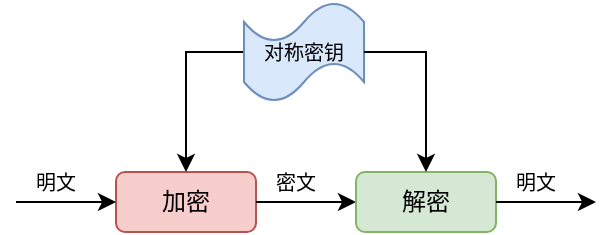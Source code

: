 <mxfile version="12.1.0" type="device" pages="1"><diagram id="nKKMQ6atGZk0Sd0ou4OV" name="第 1 页"><mxGraphModel dx="739" dy="422" grid="1" gridSize="10" guides="1" tooltips="1" connect="1" arrows="1" fold="1" page="1" pageScale="1" pageWidth="827" pageHeight="1169" math="0" shadow="0"><root><mxCell id="0"/><mxCell id="1" parent="0"/><mxCell id="OzzcnkuYsWuhJuB76VY--1" value="加密" style="rounded=1;whiteSpace=wrap;html=1;fillColor=#f8cecc;strokeColor=#b85450;" vertex="1" parent="1"><mxGeometry x="100" y="97" width="70" height="30" as="geometry"/></mxCell><mxCell id="OzzcnkuYsWuhJuB76VY--2" value="" style="endArrow=classic;html=1;entryX=0;entryY=0.5;entryDx=0;entryDy=0;" edge="1" parent="1" target="OzzcnkuYsWuhJuB76VY--1"><mxGeometry width="50" height="50" relative="1" as="geometry"><mxPoint x="50" y="112" as="sourcePoint"/><mxPoint x="150" y="147" as="targetPoint"/></mxGeometry></mxCell><mxCell id="OzzcnkuYsWuhJuB76VY--3" value="明文" style="text;html=1;strokeColor=none;fillColor=none;align=center;verticalAlign=middle;whiteSpace=wrap;rounded=0;fontSize=10;" vertex="1" parent="1"><mxGeometry x="50" y="92" width="40" height="20" as="geometry"/></mxCell><mxCell id="OzzcnkuYsWuhJuB76VY--5" value="" style="endArrow=classic;html=1;entryX=0;entryY=0.5;entryDx=0;entryDy=0;" edge="1" parent="1"><mxGeometry width="50" height="50" relative="1" as="geometry"><mxPoint x="170" y="112" as="sourcePoint"/><mxPoint x="220" y="112" as="targetPoint"/></mxGeometry></mxCell><mxCell id="OzzcnkuYsWuhJuB76VY--6" value="密文" style="text;html=1;strokeColor=none;fillColor=none;align=center;verticalAlign=middle;whiteSpace=wrap;rounded=0;fontSize=10;" vertex="1" parent="1"><mxGeometry x="170" y="92" width="40" height="20" as="geometry"/></mxCell><mxCell id="OzzcnkuYsWuhJuB76VY--7" value="解密" style="rounded=1;whiteSpace=wrap;html=1;fillColor=#d5e8d4;strokeColor=#82b366;" vertex="1" parent="1"><mxGeometry x="220" y="97" width="70" height="30" as="geometry"/></mxCell><mxCell id="OzzcnkuYsWuhJuB76VY--8" value="" style="endArrow=classic;html=1;entryX=0;entryY=0.5;entryDx=0;entryDy=0;" edge="1" parent="1"><mxGeometry width="50" height="50" relative="1" as="geometry"><mxPoint x="290" y="112" as="sourcePoint"/><mxPoint x="340" y="112" as="targetPoint"/></mxGeometry></mxCell><mxCell id="OzzcnkuYsWuhJuB76VY--9" value="明文" style="text;html=1;strokeColor=none;fillColor=none;align=center;verticalAlign=middle;whiteSpace=wrap;rounded=0;fontSize=10;" vertex="1" parent="1"><mxGeometry x="290" y="92" width="40" height="20" as="geometry"/></mxCell><mxCell id="OzzcnkuYsWuhJuB76VY--14" style="edgeStyle=orthogonalEdgeStyle;rounded=0;orthogonalLoop=1;jettySize=auto;html=1;exitX=0;exitY=0.5;exitDx=0;exitDy=0;exitPerimeter=0;entryX=0.5;entryY=0;entryDx=0;entryDy=0;" edge="1" parent="1" source="OzzcnkuYsWuhJuB76VY--12" target="OzzcnkuYsWuhJuB76VY--1"><mxGeometry relative="1" as="geometry"/></mxCell><mxCell id="OzzcnkuYsWuhJuB76VY--12" value="" style="shape=tape;whiteSpace=wrap;html=1;fillColor=#dae8fc;strokeColor=#6c8ebf;" vertex="1" parent="1"><mxGeometry x="164" y="12" width="60" height="50" as="geometry"/></mxCell><mxCell id="OzzcnkuYsWuhJuB76VY--15" style="edgeStyle=orthogonalEdgeStyle;rounded=0;orthogonalLoop=1;jettySize=auto;html=1;entryX=0.5;entryY=0;entryDx=0;entryDy=0;exitX=1;exitY=0.5;exitDx=0;exitDy=0;exitPerimeter=0;" edge="1" parent="1" source="OzzcnkuYsWuhJuB76VY--12" target="OzzcnkuYsWuhJuB76VY--7"><mxGeometry relative="1" as="geometry"><mxPoint x="255" y="37" as="sourcePoint"/></mxGeometry></mxCell><mxCell id="OzzcnkuYsWuhJuB76VY--13" value="对称密钥" style="text;html=1;strokeColor=none;fillColor=none;align=center;verticalAlign=middle;whiteSpace=wrap;rounded=0;fontSize=10;" vertex="1" parent="1"><mxGeometry x="169" y="27" width="50" height="20" as="geometry"/></mxCell></root></mxGraphModel></diagram></mxfile>